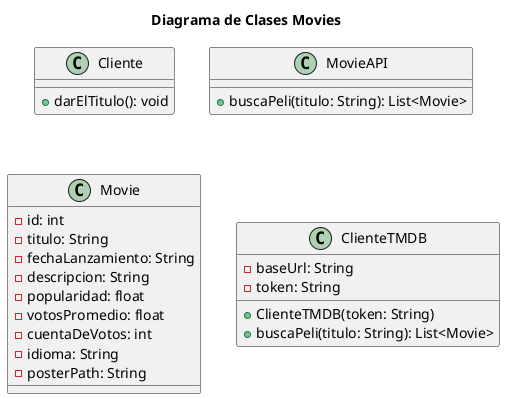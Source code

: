 @startuml
title Diagrama de Clases Movies
class Cliente {
  +darElTitulo(): void
}

class MovieAPI {
  +buscaPeli(titulo: String): List<Movie>
}

class Movie {
  -id: int
  -titulo: String
  -fechaLanzamiento: String
  -descripcion: String
  -popularidad: float
  -votosPromedio: float
  -cuentaDeVotos: int
  -idioma: String
  -posterPath: String
}
class ClienteTMDB {
  -baseUrl: String
  -token: String
  +ClienteTMDB(token: String)
  +buscaPeli(titulo: String): List<Movie>
}


@enduml
